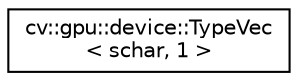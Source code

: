 digraph "Graphical Class Hierarchy"
{
 // LATEX_PDF_SIZE
  edge [fontname="Helvetica",fontsize="10",labelfontname="Helvetica",labelfontsize="10"];
  node [fontname="Helvetica",fontsize="10",shape=record];
  rankdir="LR";
  Node0 [label="cv::gpu::device::TypeVec\l\< schar, 1 \>",height=0.2,width=0.4,color="black", fillcolor="white", style="filled",URL="$structcv_1_1gpu_1_1device_1_1_type_vec_3_01schar_00_011_01_4.html",tooltip=" "];
}

